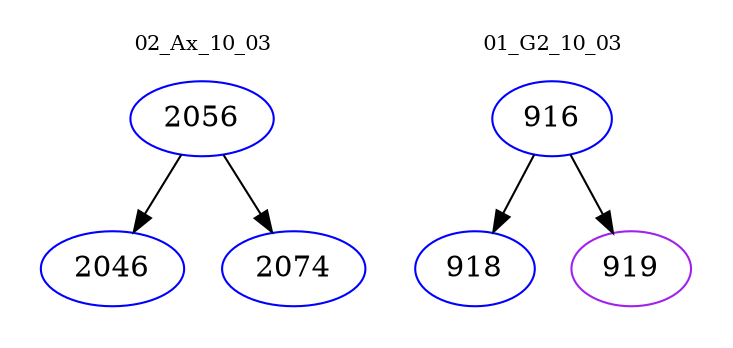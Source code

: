 digraph{
subgraph cluster_0 {
color = white
label = "02_Ax_10_03";
fontsize=10;
T0_2056 [label="2056", color="blue"]
T0_2056 -> T0_2046 [color="black"]
T0_2046 [label="2046", color="blue"]
T0_2056 -> T0_2074 [color="black"]
T0_2074 [label="2074", color="blue"]
}
subgraph cluster_1 {
color = white
label = "01_G2_10_03";
fontsize=10;
T1_916 [label="916", color="blue"]
T1_916 -> T1_918 [color="black"]
T1_918 [label="918", color="blue"]
T1_916 -> T1_919 [color="black"]
T1_919 [label="919", color="purple"]
}
}
